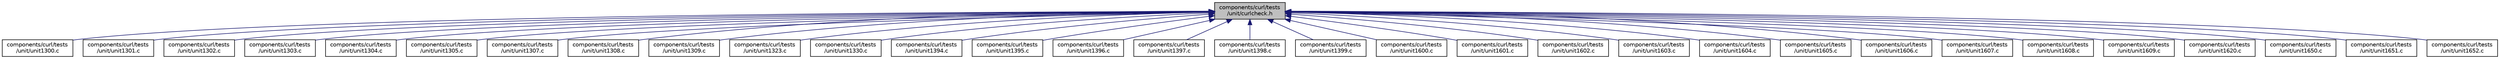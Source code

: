 digraph "components/curl/tests/unit/curlcheck.h"
{
  edge [fontname="Helvetica",fontsize="10",labelfontname="Helvetica",labelfontsize="10"];
  node [fontname="Helvetica",fontsize="10",shape=record];
  Node24 [label="components/curl/tests\l/unit/curlcheck.h",height=0.2,width=0.4,color="black", fillcolor="grey75", style="filled", fontcolor="black"];
  Node24 -> Node25 [dir="back",color="midnightblue",fontsize="10",style="solid",fontname="Helvetica"];
  Node25 [label="components/curl/tests\l/unit/unit1300.c",height=0.2,width=0.4,color="black", fillcolor="white", style="filled",URL="$unit1300_8c.html"];
  Node24 -> Node26 [dir="back",color="midnightblue",fontsize="10",style="solid",fontname="Helvetica"];
  Node26 [label="components/curl/tests\l/unit/unit1301.c",height=0.2,width=0.4,color="black", fillcolor="white", style="filled",URL="$unit1301_8c.html"];
  Node24 -> Node27 [dir="back",color="midnightblue",fontsize="10",style="solid",fontname="Helvetica"];
  Node27 [label="components/curl/tests\l/unit/unit1302.c",height=0.2,width=0.4,color="black", fillcolor="white", style="filled",URL="$unit1302_8c.html"];
  Node24 -> Node28 [dir="back",color="midnightblue",fontsize="10",style="solid",fontname="Helvetica"];
  Node28 [label="components/curl/tests\l/unit/unit1303.c",height=0.2,width=0.4,color="black", fillcolor="white", style="filled",URL="$unit1303_8c.html"];
  Node24 -> Node29 [dir="back",color="midnightblue",fontsize="10",style="solid",fontname="Helvetica"];
  Node29 [label="components/curl/tests\l/unit/unit1304.c",height=0.2,width=0.4,color="black", fillcolor="white", style="filled",URL="$unit1304_8c.html"];
  Node24 -> Node30 [dir="back",color="midnightblue",fontsize="10",style="solid",fontname="Helvetica"];
  Node30 [label="components/curl/tests\l/unit/unit1305.c",height=0.2,width=0.4,color="black", fillcolor="white", style="filled",URL="$unit1305_8c.html"];
  Node24 -> Node31 [dir="back",color="midnightblue",fontsize="10",style="solid",fontname="Helvetica"];
  Node31 [label="components/curl/tests\l/unit/unit1307.c",height=0.2,width=0.4,color="black", fillcolor="white", style="filled",URL="$unit1307_8c.html"];
  Node24 -> Node32 [dir="back",color="midnightblue",fontsize="10",style="solid",fontname="Helvetica"];
  Node32 [label="components/curl/tests\l/unit/unit1308.c",height=0.2,width=0.4,color="black", fillcolor="white", style="filled",URL="$unit1308_8c.html"];
  Node24 -> Node33 [dir="back",color="midnightblue",fontsize="10",style="solid",fontname="Helvetica"];
  Node33 [label="components/curl/tests\l/unit/unit1309.c",height=0.2,width=0.4,color="black", fillcolor="white", style="filled",URL="$unit1309_8c.html"];
  Node24 -> Node34 [dir="back",color="midnightblue",fontsize="10",style="solid",fontname="Helvetica"];
  Node34 [label="components/curl/tests\l/unit/unit1323.c",height=0.2,width=0.4,color="black", fillcolor="white", style="filled",URL="$unit1323_8c.html"];
  Node24 -> Node35 [dir="back",color="midnightblue",fontsize="10",style="solid",fontname="Helvetica"];
  Node35 [label="components/curl/tests\l/unit/unit1330.c",height=0.2,width=0.4,color="black", fillcolor="white", style="filled",URL="$unit1330_8c.html"];
  Node24 -> Node36 [dir="back",color="midnightblue",fontsize="10",style="solid",fontname="Helvetica"];
  Node36 [label="components/curl/tests\l/unit/unit1394.c",height=0.2,width=0.4,color="black", fillcolor="white", style="filled",URL="$unit1394_8c.html"];
  Node24 -> Node37 [dir="back",color="midnightblue",fontsize="10",style="solid",fontname="Helvetica"];
  Node37 [label="components/curl/tests\l/unit/unit1395.c",height=0.2,width=0.4,color="black", fillcolor="white", style="filled",URL="$unit1395_8c.html"];
  Node24 -> Node38 [dir="back",color="midnightblue",fontsize="10",style="solid",fontname="Helvetica"];
  Node38 [label="components/curl/tests\l/unit/unit1396.c",height=0.2,width=0.4,color="black", fillcolor="white", style="filled",URL="$unit1396_8c.html"];
  Node24 -> Node39 [dir="back",color="midnightblue",fontsize="10",style="solid",fontname="Helvetica"];
  Node39 [label="components/curl/tests\l/unit/unit1397.c",height=0.2,width=0.4,color="black", fillcolor="white", style="filled",URL="$unit1397_8c.html"];
  Node24 -> Node40 [dir="back",color="midnightblue",fontsize="10",style="solid",fontname="Helvetica"];
  Node40 [label="components/curl/tests\l/unit/unit1398.c",height=0.2,width=0.4,color="black", fillcolor="white", style="filled",URL="$unit1398_8c.html"];
  Node24 -> Node41 [dir="back",color="midnightblue",fontsize="10",style="solid",fontname="Helvetica"];
  Node41 [label="components/curl/tests\l/unit/unit1399.c",height=0.2,width=0.4,color="black", fillcolor="white", style="filled",URL="$unit1399_8c.html"];
  Node24 -> Node42 [dir="back",color="midnightblue",fontsize="10",style="solid",fontname="Helvetica"];
  Node42 [label="components/curl/tests\l/unit/unit1600.c",height=0.2,width=0.4,color="black", fillcolor="white", style="filled",URL="$unit1600_8c.html"];
  Node24 -> Node43 [dir="back",color="midnightblue",fontsize="10",style="solid",fontname="Helvetica"];
  Node43 [label="components/curl/tests\l/unit/unit1601.c",height=0.2,width=0.4,color="black", fillcolor="white", style="filled",URL="$unit1601_8c.html"];
  Node24 -> Node44 [dir="back",color="midnightblue",fontsize="10",style="solid",fontname="Helvetica"];
  Node44 [label="components/curl/tests\l/unit/unit1602.c",height=0.2,width=0.4,color="black", fillcolor="white", style="filled",URL="$unit1602_8c.html"];
  Node24 -> Node45 [dir="back",color="midnightblue",fontsize="10",style="solid",fontname="Helvetica"];
  Node45 [label="components/curl/tests\l/unit/unit1603.c",height=0.2,width=0.4,color="black", fillcolor="white", style="filled",URL="$unit1603_8c.html"];
  Node24 -> Node46 [dir="back",color="midnightblue",fontsize="10",style="solid",fontname="Helvetica"];
  Node46 [label="components/curl/tests\l/unit/unit1604.c",height=0.2,width=0.4,color="black", fillcolor="white", style="filled",URL="$unit1604_8c.html"];
  Node24 -> Node47 [dir="back",color="midnightblue",fontsize="10",style="solid",fontname="Helvetica"];
  Node47 [label="components/curl/tests\l/unit/unit1605.c",height=0.2,width=0.4,color="black", fillcolor="white", style="filled",URL="$unit1605_8c.html"];
  Node24 -> Node48 [dir="back",color="midnightblue",fontsize="10",style="solid",fontname="Helvetica"];
  Node48 [label="components/curl/tests\l/unit/unit1606.c",height=0.2,width=0.4,color="black", fillcolor="white", style="filled",URL="$unit1606_8c.html"];
  Node24 -> Node49 [dir="back",color="midnightblue",fontsize="10",style="solid",fontname="Helvetica"];
  Node49 [label="components/curl/tests\l/unit/unit1607.c",height=0.2,width=0.4,color="black", fillcolor="white", style="filled",URL="$unit1607_8c.html"];
  Node24 -> Node50 [dir="back",color="midnightblue",fontsize="10",style="solid",fontname="Helvetica"];
  Node50 [label="components/curl/tests\l/unit/unit1608.c",height=0.2,width=0.4,color="black", fillcolor="white", style="filled",URL="$unit1608_8c.html"];
  Node24 -> Node51 [dir="back",color="midnightblue",fontsize="10",style="solid",fontname="Helvetica"];
  Node51 [label="components/curl/tests\l/unit/unit1609.c",height=0.2,width=0.4,color="black", fillcolor="white", style="filled",URL="$unit1609_8c.html"];
  Node24 -> Node52 [dir="back",color="midnightblue",fontsize="10",style="solid",fontname="Helvetica"];
  Node52 [label="components/curl/tests\l/unit/unit1620.c",height=0.2,width=0.4,color="black", fillcolor="white", style="filled",URL="$unit1620_8c.html"];
  Node24 -> Node53 [dir="back",color="midnightblue",fontsize="10",style="solid",fontname="Helvetica"];
  Node53 [label="components/curl/tests\l/unit/unit1650.c",height=0.2,width=0.4,color="black", fillcolor="white", style="filled",URL="$unit1650_8c.html"];
  Node24 -> Node54 [dir="back",color="midnightblue",fontsize="10",style="solid",fontname="Helvetica"];
  Node54 [label="components/curl/tests\l/unit/unit1651.c",height=0.2,width=0.4,color="black", fillcolor="white", style="filled",URL="$unit1651_8c.html"];
  Node24 -> Node55 [dir="back",color="midnightblue",fontsize="10",style="solid",fontname="Helvetica"];
  Node55 [label="components/curl/tests\l/unit/unit1652.c",height=0.2,width=0.4,color="black", fillcolor="white", style="filled",URL="$unit1652_8c.html"];
}
